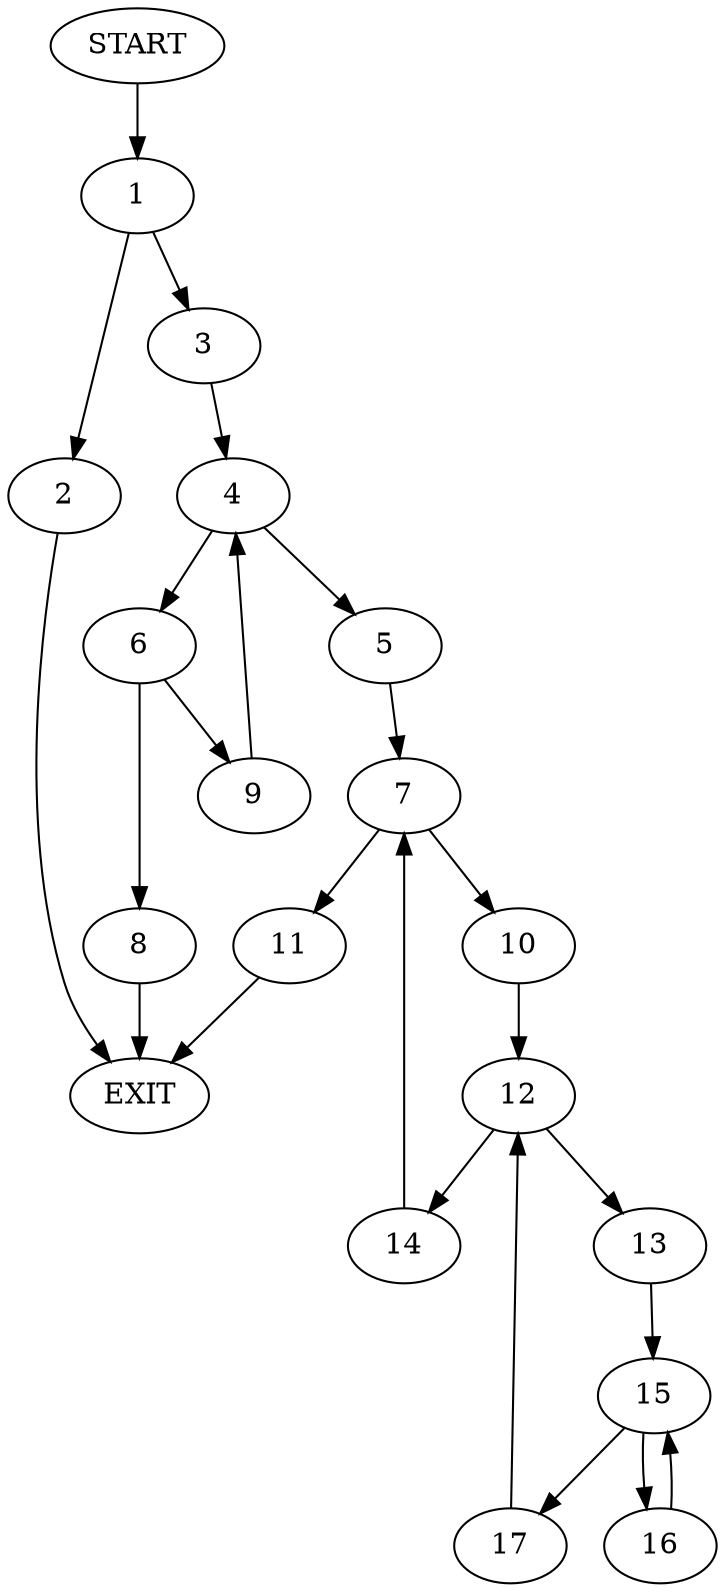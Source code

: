 digraph {
0 [label="START"]
18 [label="EXIT"]
0 -> 1
1 -> 2
1 -> 3
2 -> 18
3 -> 4
4 -> 5
4 -> 6
5 -> 7
6 -> 8
6 -> 9
8 -> 18
9 -> 4
7 -> 10
7 -> 11
11 -> 18
10 -> 12
12 -> 13
12 -> 14
13 -> 15
14 -> 7
15 -> 16
15 -> 17
16 -> 15
17 -> 12
}
